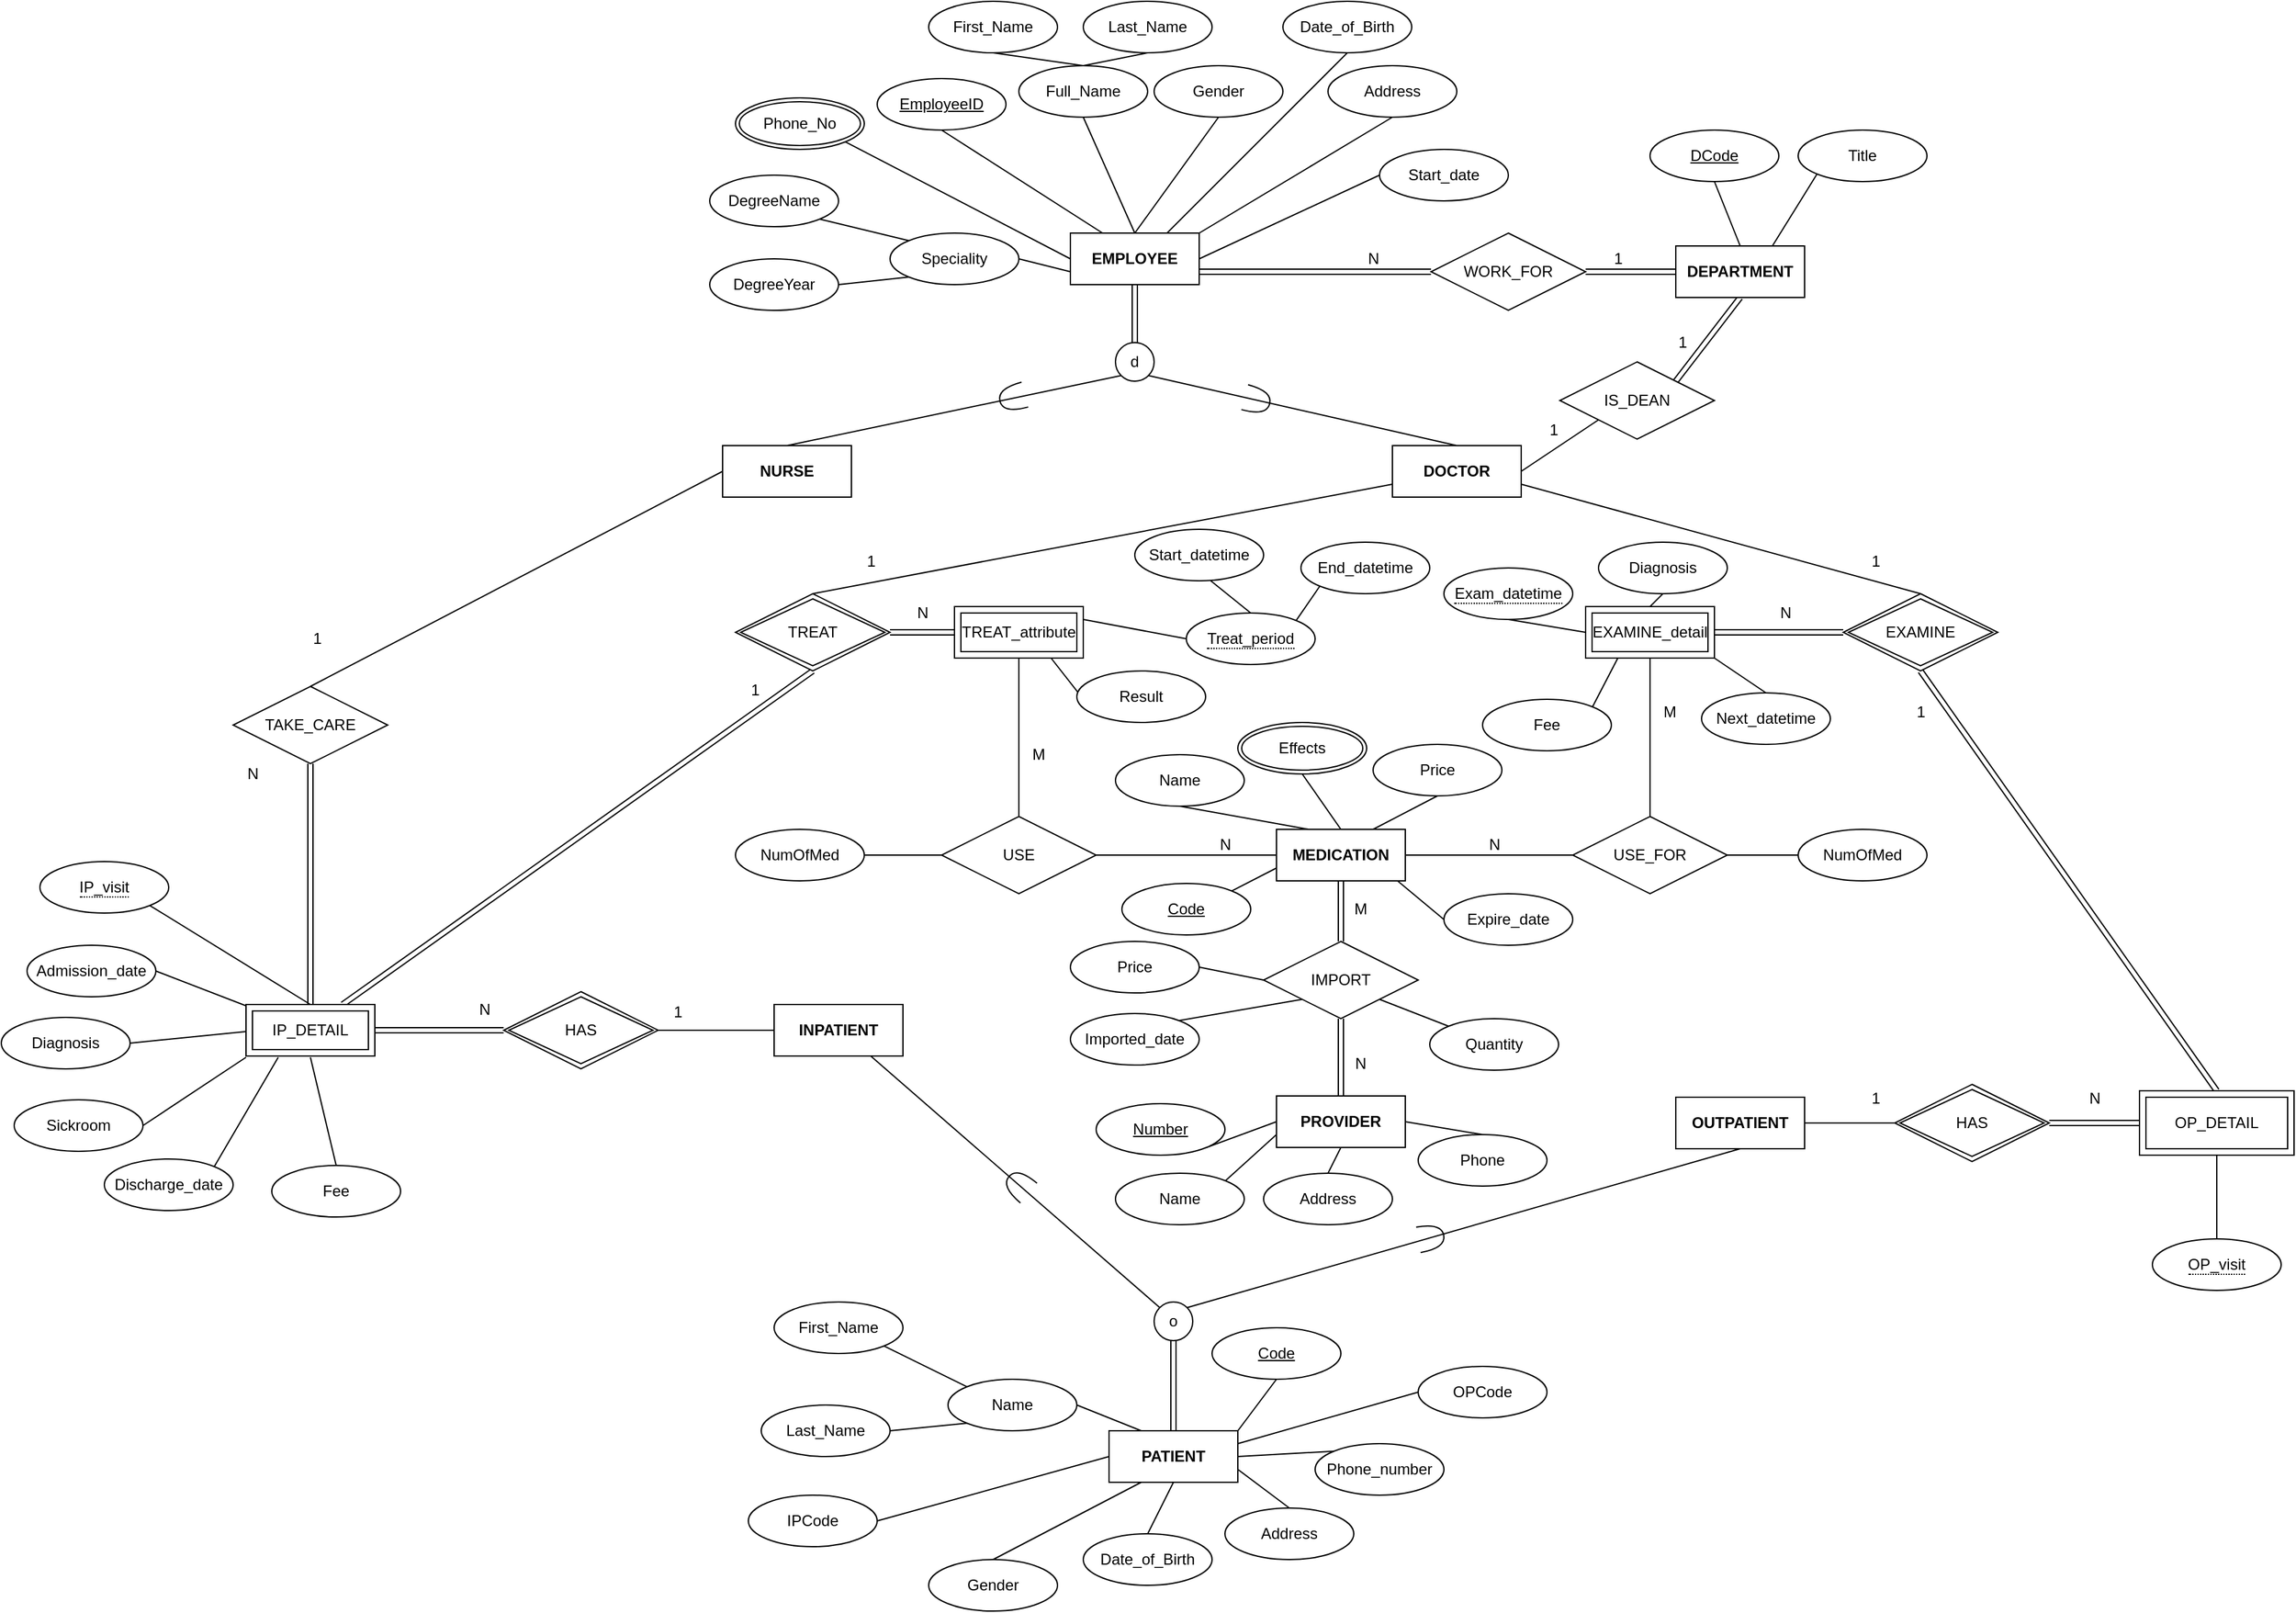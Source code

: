 <mxfile version="23.1.5" type="device">
  <diagram id="cscA2HB-1wFijuhcXAHs" name="Page-2">
    <mxGraphModel dx="1986" dy="605" grid="1" gridSize="10" guides="1" tooltips="1" connect="1" arrows="1" fold="1" page="1" pageScale="1" pageWidth="850" pageHeight="1100" math="0" shadow="0">
      <root>
        <mxCell id="0" />
        <mxCell id="1" parent="0" />
        <mxCell id="UbaJYVVex4F2PVmXb3_e-1" style="rounded=0;orthogonalLoop=1;jettySize=auto;html=1;exitX=0.5;exitY=1;exitDx=0;exitDy=0;entryX=0.5;entryY=0;entryDx=0;entryDy=0;endArrow=none;endFill=0;shape=link;" edge="1" parent="1" source="UbaJYVVex4F2PVmXb3_e-3" target="UbaJYVVex4F2PVmXb3_e-30">
          <mxGeometry relative="1" as="geometry" />
        </mxCell>
        <mxCell id="UbaJYVVex4F2PVmXb3_e-2" style="rounded=0;orthogonalLoop=1;jettySize=auto;html=1;exitX=1;exitY=0.75;exitDx=0;exitDy=0;entryX=0;entryY=0.5;entryDx=0;entryDy=0;endArrow=none;endFill=0;shape=link;" edge="1" parent="1" source="UbaJYVVex4F2PVmXb3_e-3" target="UbaJYVVex4F2PVmXb3_e-41">
          <mxGeometry relative="1" as="geometry" />
        </mxCell>
        <mxCell id="UbaJYVVex4F2PVmXb3_e-3" value="EMPLOYEE" style="whiteSpace=wrap;html=1;align=center;fontStyle=1" vertex="1" parent="1">
          <mxGeometry x="530" y="210" width="100" height="40" as="geometry" />
        </mxCell>
        <mxCell id="UbaJYVVex4F2PVmXb3_e-4" style="rounded=0;orthogonalLoop=1;jettySize=auto;html=1;exitX=0.5;exitY=1;exitDx=0;exitDy=0;entryX=0.25;entryY=0;entryDx=0;entryDy=0;startArrow=none;startFill=0;endArrow=none;endFill=0;" edge="1" parent="1" source="UbaJYVVex4F2PVmXb3_e-5" target="UbaJYVVex4F2PVmXb3_e-3">
          <mxGeometry relative="1" as="geometry" />
        </mxCell>
        <mxCell id="UbaJYVVex4F2PVmXb3_e-5" value="EmployeeID" style="ellipse;whiteSpace=wrap;html=1;align=center;fontStyle=4;" vertex="1" parent="1">
          <mxGeometry x="380" y="90" width="100" height="40" as="geometry" />
        </mxCell>
        <mxCell id="UbaJYVVex4F2PVmXb3_e-6" style="rounded=0;orthogonalLoop=1;jettySize=auto;html=1;exitX=0.5;exitY=1;exitDx=0;exitDy=0;entryX=0.5;entryY=0;entryDx=0;entryDy=0;endArrow=none;endFill=0;" edge="1" parent="1" source="UbaJYVVex4F2PVmXb3_e-8" target="UbaJYVVex4F2PVmXb3_e-3">
          <mxGeometry relative="1" as="geometry" />
        </mxCell>
        <mxCell id="UbaJYVVex4F2PVmXb3_e-7" style="rounded=0;orthogonalLoop=1;jettySize=auto;html=1;exitX=0.5;exitY=0;exitDx=0;exitDy=0;entryX=0.5;entryY=1;entryDx=0;entryDy=0;endArrow=none;endFill=0;" edge="1" parent="1" source="UbaJYVVex4F2PVmXb3_e-8" target="UbaJYVVex4F2PVmXb3_e-9">
          <mxGeometry relative="1" as="geometry" />
        </mxCell>
        <mxCell id="UbaJYVVex4F2PVmXb3_e-8" value="Full_Name" style="ellipse;whiteSpace=wrap;html=1;align=center;" vertex="1" parent="1">
          <mxGeometry x="490" y="80" width="100" height="40" as="geometry" />
        </mxCell>
        <mxCell id="UbaJYVVex4F2PVmXb3_e-9" value="First_Name" style="ellipse;whiteSpace=wrap;html=1;align=center;" vertex="1" parent="1">
          <mxGeometry x="420" y="30" width="100" height="40" as="geometry" />
        </mxCell>
        <mxCell id="UbaJYVVex4F2PVmXb3_e-10" style="rounded=0;orthogonalLoop=1;jettySize=auto;html=1;exitX=0.5;exitY=1;exitDx=0;exitDy=0;entryX=0.5;entryY=0;entryDx=0;entryDy=0;endArrow=none;endFill=0;" edge="1" parent="1" source="UbaJYVVex4F2PVmXb3_e-11" target="UbaJYVVex4F2PVmXb3_e-8">
          <mxGeometry relative="1" as="geometry" />
        </mxCell>
        <mxCell id="UbaJYVVex4F2PVmXb3_e-11" value="Last_Name" style="ellipse;whiteSpace=wrap;html=1;align=center;" vertex="1" parent="1">
          <mxGeometry x="540" y="30" width="100" height="40" as="geometry" />
        </mxCell>
        <mxCell id="UbaJYVVex4F2PVmXb3_e-12" style="rounded=0;orthogonalLoop=1;jettySize=auto;html=1;exitX=0.5;exitY=1;exitDx=0;exitDy=0;entryX=0.75;entryY=0;entryDx=0;entryDy=0;endArrow=none;endFill=0;" edge="1" parent="1" source="UbaJYVVex4F2PVmXb3_e-13" target="UbaJYVVex4F2PVmXb3_e-3">
          <mxGeometry relative="1" as="geometry" />
        </mxCell>
        <mxCell id="UbaJYVVex4F2PVmXb3_e-13" value="Date_of_Birth" style="ellipse;whiteSpace=wrap;html=1;align=center;" vertex="1" parent="1">
          <mxGeometry x="695" y="30" width="100" height="40" as="geometry" />
        </mxCell>
        <mxCell id="UbaJYVVex4F2PVmXb3_e-14" style="rounded=0;orthogonalLoop=1;jettySize=auto;html=1;exitX=0.5;exitY=1;exitDx=0;exitDy=0;entryX=0.5;entryY=0;entryDx=0;entryDy=0;endArrow=none;endFill=0;" edge="1" parent="1" source="UbaJYVVex4F2PVmXb3_e-15" target="UbaJYVVex4F2PVmXb3_e-3">
          <mxGeometry relative="1" as="geometry" />
        </mxCell>
        <mxCell id="UbaJYVVex4F2PVmXb3_e-15" value="Gender" style="ellipse;whiteSpace=wrap;html=1;align=center;" vertex="1" parent="1">
          <mxGeometry x="595" y="80" width="100" height="40" as="geometry" />
        </mxCell>
        <mxCell id="UbaJYVVex4F2PVmXb3_e-16" style="rounded=0;orthogonalLoop=1;jettySize=auto;html=1;exitX=0.5;exitY=1;exitDx=0;exitDy=0;entryX=1;entryY=0;entryDx=0;entryDy=0;endArrow=none;endFill=0;" edge="1" parent="1" source="UbaJYVVex4F2PVmXb3_e-17" target="UbaJYVVex4F2PVmXb3_e-3">
          <mxGeometry relative="1" as="geometry" />
        </mxCell>
        <mxCell id="UbaJYVVex4F2PVmXb3_e-17" value="Address" style="ellipse;whiteSpace=wrap;html=1;align=center;" vertex="1" parent="1">
          <mxGeometry x="730" y="80" width="100" height="40" as="geometry" />
        </mxCell>
        <mxCell id="UbaJYVVex4F2PVmXb3_e-18" style="rounded=0;orthogonalLoop=1;jettySize=auto;html=1;exitX=0;exitY=0.5;exitDx=0;exitDy=0;entryX=1;entryY=0.5;entryDx=0;entryDy=0;endArrow=none;endFill=0;" edge="1" parent="1" source="UbaJYVVex4F2PVmXb3_e-19" target="UbaJYVVex4F2PVmXb3_e-3">
          <mxGeometry relative="1" as="geometry" />
        </mxCell>
        <mxCell id="UbaJYVVex4F2PVmXb3_e-19" value="Start_date" style="ellipse;whiteSpace=wrap;html=1;align=center;" vertex="1" parent="1">
          <mxGeometry x="770" y="145" width="100" height="40" as="geometry" />
        </mxCell>
        <mxCell id="UbaJYVVex4F2PVmXb3_e-20" style="rounded=0;orthogonalLoop=1;jettySize=auto;html=1;exitX=1;exitY=1;exitDx=0;exitDy=0;entryX=0;entryY=0.5;entryDx=0;entryDy=0;endArrow=none;endFill=0;" edge="1" parent="1" source="UbaJYVVex4F2PVmXb3_e-21" target="UbaJYVVex4F2PVmXb3_e-3">
          <mxGeometry relative="1" as="geometry" />
        </mxCell>
        <mxCell id="UbaJYVVex4F2PVmXb3_e-21" value="Phone_No" style="ellipse;shape=doubleEllipse;margin=3;whiteSpace=wrap;html=1;align=center;fontStyle=0" vertex="1" parent="1">
          <mxGeometry x="270" y="105" width="100" height="40" as="geometry" />
        </mxCell>
        <mxCell id="UbaJYVVex4F2PVmXb3_e-22" style="rounded=0;orthogonalLoop=1;jettySize=auto;html=1;exitX=1;exitY=0.5;exitDx=0;exitDy=0;entryX=0;entryY=0.75;entryDx=0;entryDy=0;endArrow=none;endFill=0;" edge="1" parent="1" source="UbaJYVVex4F2PVmXb3_e-23" target="UbaJYVVex4F2PVmXb3_e-3">
          <mxGeometry relative="1" as="geometry" />
        </mxCell>
        <mxCell id="UbaJYVVex4F2PVmXb3_e-23" value="Speciality" style="ellipse;whiteSpace=wrap;html=1;align=center;" vertex="1" parent="1">
          <mxGeometry x="390" y="210" width="100" height="40" as="geometry" />
        </mxCell>
        <mxCell id="UbaJYVVex4F2PVmXb3_e-24" style="rounded=0;orthogonalLoop=1;jettySize=auto;html=1;exitX=1;exitY=1;exitDx=0;exitDy=0;entryX=0;entryY=0;entryDx=0;entryDy=0;endArrow=none;endFill=0;" edge="1" parent="1" source="UbaJYVVex4F2PVmXb3_e-25" target="UbaJYVVex4F2PVmXb3_e-23">
          <mxGeometry relative="1" as="geometry" />
        </mxCell>
        <mxCell id="UbaJYVVex4F2PVmXb3_e-25" value="DegreeName" style="ellipse;whiteSpace=wrap;html=1;align=center;" vertex="1" parent="1">
          <mxGeometry x="250" y="165" width="100" height="40" as="geometry" />
        </mxCell>
        <mxCell id="UbaJYVVex4F2PVmXb3_e-26" style="rounded=0;orthogonalLoop=1;jettySize=auto;html=1;exitX=1;exitY=0.5;exitDx=0;exitDy=0;entryX=0;entryY=1;entryDx=0;entryDy=0;endArrow=none;endFill=0;" edge="1" parent="1" source="UbaJYVVex4F2PVmXb3_e-27" target="UbaJYVVex4F2PVmXb3_e-23">
          <mxGeometry relative="1" as="geometry" />
        </mxCell>
        <mxCell id="UbaJYVVex4F2PVmXb3_e-27" value="DegreeYear" style="ellipse;whiteSpace=wrap;html=1;align=center;" vertex="1" parent="1">
          <mxGeometry x="250" y="230" width="100" height="40" as="geometry" />
        </mxCell>
        <mxCell id="UbaJYVVex4F2PVmXb3_e-28" style="rounded=0;orthogonalLoop=1;jettySize=auto;html=1;exitX=1;exitY=1;exitDx=0;exitDy=0;entryX=0.5;entryY=0;entryDx=0;entryDy=0;endArrow=none;endFill=0;" edge="1" parent="1" source="UbaJYVVex4F2PVmXb3_e-30" target="UbaJYVVex4F2PVmXb3_e-33">
          <mxGeometry relative="1" as="geometry" />
        </mxCell>
        <mxCell id="UbaJYVVex4F2PVmXb3_e-29" style="rounded=0;orthogonalLoop=1;jettySize=auto;html=1;exitX=0;exitY=1;exitDx=0;exitDy=0;endArrow=none;endFill=0;entryX=0.5;entryY=0;entryDx=0;entryDy=0;" edge="1" parent="1" source="UbaJYVVex4F2PVmXb3_e-30" target="UbaJYVVex4F2PVmXb3_e-35">
          <mxGeometry relative="1" as="geometry" />
        </mxCell>
        <mxCell id="UbaJYVVex4F2PVmXb3_e-30" value="d" style="ellipse;whiteSpace=wrap;html=1;aspect=fixed;" vertex="1" parent="1">
          <mxGeometry x="565" y="295" width="30" height="30" as="geometry" />
        </mxCell>
        <mxCell id="UbaJYVVex4F2PVmXb3_e-31" style="rounded=0;orthogonalLoop=1;jettySize=auto;html=1;exitX=1;exitY=0.75;exitDx=0;exitDy=0;entryX=0.5;entryY=0;entryDx=0;entryDy=0;endArrow=none;endFill=0;" edge="1" parent="1" source="UbaJYVVex4F2PVmXb3_e-33" target="UbaJYVVex4F2PVmXb3_e-120">
          <mxGeometry relative="1" as="geometry">
            <mxPoint x="1460" y="562" as="targetPoint" />
          </mxGeometry>
        </mxCell>
        <mxCell id="UbaJYVVex4F2PVmXb3_e-32" style="rounded=0;orthogonalLoop=1;jettySize=auto;html=1;exitX=0;exitY=0.75;exitDx=0;exitDy=0;entryX=0.5;entryY=0;entryDx=0;entryDy=0;endArrow=none;endFill=0;" edge="1" parent="1" source="UbaJYVVex4F2PVmXb3_e-33" target="UbaJYVVex4F2PVmXb3_e-136">
          <mxGeometry relative="1" as="geometry">
            <mxPoint x="160.0" y="526" as="targetPoint" />
          </mxGeometry>
        </mxCell>
        <mxCell id="UbaJYVVex4F2PVmXb3_e-33" value="&lt;b&gt;DOCTOR&lt;/b&gt;" style="whiteSpace=wrap;html=1;align=center;" vertex="1" parent="1">
          <mxGeometry x="780" y="375" width="100" height="40" as="geometry" />
        </mxCell>
        <mxCell id="UbaJYVVex4F2PVmXb3_e-34" style="rounded=0;orthogonalLoop=1;jettySize=auto;html=1;exitX=0;exitY=0.5;exitDx=0;exitDy=0;entryX=0.5;entryY=0;entryDx=0;entryDy=0;endArrow=none;endFill=0;" edge="1" parent="1" source="UbaJYVVex4F2PVmXb3_e-35" target="UbaJYVVex4F2PVmXb3_e-83">
          <mxGeometry relative="1" as="geometry" />
        </mxCell>
        <mxCell id="UbaJYVVex4F2PVmXb3_e-35" value="&lt;b&gt;NURSE&lt;/b&gt;" style="whiteSpace=wrap;html=1;align=center;" vertex="1" parent="1">
          <mxGeometry x="260" y="375" width="100" height="40" as="geometry" />
        </mxCell>
        <mxCell id="UbaJYVVex4F2PVmXb3_e-36" value="" style="shape=requiredInterface;html=1;verticalLabelPosition=bottom;sketch=0;rotation=15;" vertex="1" parent="1">
          <mxGeometry x="665" y="330" width="20" height="20" as="geometry" />
        </mxCell>
        <mxCell id="UbaJYVVex4F2PVmXb3_e-37" value="" style="shape=requiredInterface;html=1;verticalLabelPosition=bottom;sketch=0;rotation=-195;" vertex="1" parent="1">
          <mxGeometry x="475" y="328" width="20" height="20" as="geometry" />
        </mxCell>
        <mxCell id="UbaJYVVex4F2PVmXb3_e-38" style="rounded=0;orthogonalLoop=1;jettySize=auto;html=1;exitX=0.5;exitY=1;exitDx=0;exitDy=0;entryX=1;entryY=0;entryDx=0;entryDy=0;endArrow=none;endFill=0;shape=link;" edge="1" parent="1" source="UbaJYVVex4F2PVmXb3_e-39" target="UbaJYVVex4F2PVmXb3_e-45">
          <mxGeometry relative="1" as="geometry" />
        </mxCell>
        <mxCell id="UbaJYVVex4F2PVmXb3_e-39" value="&lt;b&gt;DEPARTMENT&lt;/b&gt;" style="whiteSpace=wrap;html=1;align=center;" vertex="1" parent="1">
          <mxGeometry x="1000" y="220" width="100" height="40" as="geometry" />
        </mxCell>
        <mxCell id="UbaJYVVex4F2PVmXb3_e-40" style="rounded=0;orthogonalLoop=1;jettySize=auto;html=1;exitX=1;exitY=0.5;exitDx=0;exitDy=0;entryX=0;entryY=0.5;entryDx=0;entryDy=0;endArrow=none;endFill=0;shape=link;" edge="1" parent="1" source="UbaJYVVex4F2PVmXb3_e-41" target="UbaJYVVex4F2PVmXb3_e-39">
          <mxGeometry relative="1" as="geometry" />
        </mxCell>
        <mxCell id="UbaJYVVex4F2PVmXb3_e-41" value="WORK_FOR" style="shape=rhombus;perimeter=rhombusPerimeter;whiteSpace=wrap;html=1;align=center;" vertex="1" parent="1">
          <mxGeometry x="810" y="210" width="120" height="60" as="geometry" />
        </mxCell>
        <mxCell id="UbaJYVVex4F2PVmXb3_e-42" value="N" style="text;html=1;align=center;verticalAlign=middle;resizable=0;points=[];autosize=1;" vertex="1" parent="1">
          <mxGeometry x="750" y="215" width="30" height="30" as="geometry" />
        </mxCell>
        <mxCell id="UbaJYVVex4F2PVmXb3_e-43" value="1" style="text;html=1;align=center;verticalAlign=middle;resizable=0;points=[];autosize=1;" vertex="1" parent="1">
          <mxGeometry x="940" y="215" width="30" height="30" as="geometry" />
        </mxCell>
        <mxCell id="UbaJYVVex4F2PVmXb3_e-44" style="rounded=0;orthogonalLoop=1;jettySize=auto;html=1;exitX=0;exitY=1;exitDx=0;exitDy=0;entryX=1;entryY=0.5;entryDx=0;entryDy=0;endArrow=none;endFill=0;" edge="1" parent="1" source="UbaJYVVex4F2PVmXb3_e-45" target="UbaJYVVex4F2PVmXb3_e-33">
          <mxGeometry relative="1" as="geometry" />
        </mxCell>
        <mxCell id="UbaJYVVex4F2PVmXb3_e-45" value="IS_DEAN" style="shape=rhombus;perimeter=rhombusPerimeter;whiteSpace=wrap;html=1;align=center;" vertex="1" parent="1">
          <mxGeometry x="910" y="310" width="120" height="60" as="geometry" />
        </mxCell>
        <mxCell id="UbaJYVVex4F2PVmXb3_e-46" value="1" style="text;html=1;align=center;verticalAlign=middle;resizable=0;points=[];autosize=1;" vertex="1" parent="1">
          <mxGeometry x="990" y="280" width="30" height="30" as="geometry" />
        </mxCell>
        <mxCell id="UbaJYVVex4F2PVmXb3_e-47" value="1" style="text;html=1;align=center;verticalAlign=middle;resizable=0;points=[];autosize=1;" vertex="1" parent="1">
          <mxGeometry x="890" y="348" width="30" height="30" as="geometry" />
        </mxCell>
        <mxCell id="UbaJYVVex4F2PVmXb3_e-48" style="rounded=0;orthogonalLoop=1;jettySize=auto;html=1;exitX=0.25;exitY=1;exitDx=0;exitDy=0;entryX=0.5;entryY=0;entryDx=0;entryDy=0;endArrow=none;endFill=0;" edge="1" parent="1" source="UbaJYVVex4F2PVmXb3_e-53" target="UbaJYVVex4F2PVmXb3_e-60">
          <mxGeometry relative="1" as="geometry" />
        </mxCell>
        <mxCell id="UbaJYVVex4F2PVmXb3_e-49" style="rounded=0;orthogonalLoop=1;jettySize=auto;html=1;exitX=0.5;exitY=1;exitDx=0;exitDy=0;entryX=0.5;entryY=0;entryDx=0;entryDy=0;endArrow=none;endFill=0;" edge="1" parent="1" source="UbaJYVVex4F2PVmXb3_e-53" target="UbaJYVVex4F2PVmXb3_e-61">
          <mxGeometry relative="1" as="geometry" />
        </mxCell>
        <mxCell id="UbaJYVVex4F2PVmXb3_e-50" style="rounded=0;orthogonalLoop=1;jettySize=auto;html=1;exitX=1;exitY=0.75;exitDx=0;exitDy=0;entryX=0.5;entryY=0;entryDx=0;entryDy=0;endArrow=none;endFill=0;" edge="1" parent="1" source="UbaJYVVex4F2PVmXb3_e-53" target="UbaJYVVex4F2PVmXb3_e-62">
          <mxGeometry relative="1" as="geometry" />
        </mxCell>
        <mxCell id="UbaJYVVex4F2PVmXb3_e-51" style="rounded=0;orthogonalLoop=1;jettySize=auto;html=1;exitX=1;exitY=0.5;exitDx=0;exitDy=0;entryX=0;entryY=0;entryDx=0;entryDy=0;endArrow=none;endFill=0;" edge="1" parent="1" source="UbaJYVVex4F2PVmXb3_e-53" target="UbaJYVVex4F2PVmXb3_e-63">
          <mxGeometry relative="1" as="geometry" />
        </mxCell>
        <mxCell id="UbaJYVVex4F2PVmXb3_e-52" style="rounded=0;orthogonalLoop=1;jettySize=auto;html=1;exitX=1;exitY=0;exitDx=0;exitDy=0;entryX=0.5;entryY=1;entryDx=0;entryDy=0;endArrow=none;endFill=0;" edge="1" parent="1" source="UbaJYVVex4F2PVmXb3_e-53" target="UbaJYVVex4F2PVmXb3_e-149">
          <mxGeometry relative="1" as="geometry">
            <mxPoint x="700" y="1110" as="targetPoint" />
          </mxGeometry>
        </mxCell>
        <mxCell id="UbaJYVVex4F2PVmXb3_e-53" value="&lt;b&gt;PATIENT&lt;/b&gt;" style="whiteSpace=wrap;html=1;align=center;" vertex="1" parent="1">
          <mxGeometry x="560" y="1140" width="100" height="40" as="geometry" />
        </mxCell>
        <mxCell id="UbaJYVVex4F2PVmXb3_e-54" style="rounded=0;orthogonalLoop=1;jettySize=auto;html=1;exitX=1;exitY=0.5;exitDx=0;exitDy=0;entryX=0.25;entryY=0;entryDx=0;entryDy=0;endArrow=none;endFill=0;" edge="1" parent="1" source="UbaJYVVex4F2PVmXb3_e-55" target="UbaJYVVex4F2PVmXb3_e-53">
          <mxGeometry relative="1" as="geometry" />
        </mxCell>
        <mxCell id="UbaJYVVex4F2PVmXb3_e-55" value="Name" style="ellipse;whiteSpace=wrap;html=1;align=center;" vertex="1" parent="1">
          <mxGeometry x="435" y="1100" width="100" height="40" as="geometry" />
        </mxCell>
        <mxCell id="UbaJYVVex4F2PVmXb3_e-56" style="rounded=0;orthogonalLoop=1;jettySize=auto;html=1;exitX=1;exitY=1;exitDx=0;exitDy=0;entryX=0;entryY=0;entryDx=0;entryDy=0;endArrow=none;endFill=0;" edge="1" parent="1" source="UbaJYVVex4F2PVmXb3_e-57" target="UbaJYVVex4F2PVmXb3_e-55">
          <mxGeometry relative="1" as="geometry" />
        </mxCell>
        <mxCell id="UbaJYVVex4F2PVmXb3_e-57" value="First_Name" style="ellipse;whiteSpace=wrap;html=1;align=center;" vertex="1" parent="1">
          <mxGeometry x="300" y="1040" width="100" height="40" as="geometry" />
        </mxCell>
        <mxCell id="UbaJYVVex4F2PVmXb3_e-58" style="rounded=0;orthogonalLoop=1;jettySize=auto;html=1;exitX=1;exitY=0.5;exitDx=0;exitDy=0;entryX=0;entryY=1;entryDx=0;entryDy=0;endArrow=none;endFill=0;" edge="1" parent="1" source="UbaJYVVex4F2PVmXb3_e-59" target="UbaJYVVex4F2PVmXb3_e-55">
          <mxGeometry relative="1" as="geometry" />
        </mxCell>
        <mxCell id="UbaJYVVex4F2PVmXb3_e-59" value="Last_Name" style="ellipse;whiteSpace=wrap;html=1;align=center;" vertex="1" parent="1">
          <mxGeometry x="290" y="1120" width="100" height="40" as="geometry" />
        </mxCell>
        <mxCell id="UbaJYVVex4F2PVmXb3_e-60" value="Gender" style="ellipse;whiteSpace=wrap;html=1;align=center;" vertex="1" parent="1">
          <mxGeometry x="420" y="1240" width="100" height="40" as="geometry" />
        </mxCell>
        <mxCell id="UbaJYVVex4F2PVmXb3_e-61" value="Date_of_Birth" style="ellipse;whiteSpace=wrap;html=1;align=center;" vertex="1" parent="1">
          <mxGeometry x="540" y="1220" width="100" height="40" as="geometry" />
        </mxCell>
        <mxCell id="UbaJYVVex4F2PVmXb3_e-62" value="Address" style="ellipse;whiteSpace=wrap;html=1;align=center;" vertex="1" parent="1">
          <mxGeometry x="650" y="1200" width="100" height="40" as="geometry" />
        </mxCell>
        <mxCell id="UbaJYVVex4F2PVmXb3_e-63" value="Phone_number" style="ellipse;whiteSpace=wrap;html=1;align=center;fontStyle=0;" vertex="1" parent="1">
          <mxGeometry x="720" y="1150" width="100" height="40" as="geometry" />
        </mxCell>
        <mxCell id="UbaJYVVex4F2PVmXb3_e-64" style="rounded=0;orthogonalLoop=1;jettySize=auto;html=1;exitX=0.5;exitY=1;exitDx=0;exitDy=0;entryX=1;entryY=0;entryDx=0;entryDy=0;endArrow=none;endFill=0;" edge="1" parent="1" source="UbaJYVVex4F2PVmXb3_e-66" target="UbaJYVVex4F2PVmXb3_e-69">
          <mxGeometry relative="1" as="geometry" />
        </mxCell>
        <mxCell id="UbaJYVVex4F2PVmXb3_e-65" style="edgeStyle=orthogonalEdgeStyle;rounded=0;orthogonalLoop=1;jettySize=auto;html=1;entryX=0;entryY=0.5;entryDx=0;entryDy=0;endArrow=none;endFill=0;" edge="1" parent="1" source="UbaJYVVex4F2PVmXb3_e-66" target="UbaJYVVex4F2PVmXb3_e-175">
          <mxGeometry relative="1" as="geometry" />
        </mxCell>
        <mxCell id="UbaJYVVex4F2PVmXb3_e-66" value="&lt;b&gt;OUTPATIENT&lt;br&gt;&lt;/b&gt;" style="whiteSpace=wrap;html=1;align=center;" vertex="1" parent="1">
          <mxGeometry x="1000" y="881" width="100" height="40" as="geometry" />
        </mxCell>
        <mxCell id="UbaJYVVex4F2PVmXb3_e-67" style="rounded=0;orthogonalLoop=1;jettySize=auto;html=1;exitX=0.75;exitY=1;exitDx=0;exitDy=0;entryX=0;entryY=0;entryDx=0;entryDy=0;endArrow=none;endFill=0;" edge="1" parent="1" source="UbaJYVVex4F2PVmXb3_e-166" target="UbaJYVVex4F2PVmXb3_e-69">
          <mxGeometry relative="1" as="geometry">
            <mxPoint x="375" y="847" as="sourcePoint" />
          </mxGeometry>
        </mxCell>
        <mxCell id="UbaJYVVex4F2PVmXb3_e-68" style="rounded=0;orthogonalLoop=1;jettySize=auto;html=1;exitX=0.5;exitY=1;exitDx=0;exitDy=0;entryX=0.5;entryY=0;entryDx=0;entryDy=0;endArrow=none;endFill=0;shape=link;" edge="1" parent="1" source="UbaJYVVex4F2PVmXb3_e-69" target="UbaJYVVex4F2PVmXb3_e-53">
          <mxGeometry relative="1" as="geometry" />
        </mxCell>
        <mxCell id="UbaJYVVex4F2PVmXb3_e-69" value="o" style="ellipse;whiteSpace=wrap;html=1;aspect=fixed;" vertex="1" parent="1">
          <mxGeometry x="595" y="1040" width="30" height="30" as="geometry" />
        </mxCell>
        <mxCell id="UbaJYVVex4F2PVmXb3_e-70" value="" style="shape=requiredInterface;html=1;verticalLabelPosition=bottom;sketch=0;rotation=-140;" vertex="1" parent="1">
          <mxGeometry x="480" y="939" width="20" height="20" as="geometry" />
        </mxCell>
        <mxCell id="UbaJYVVex4F2PVmXb3_e-71" value="" style="shape=requiredInterface;html=1;verticalLabelPosition=bottom;sketch=0;rotation=-10;" vertex="1" parent="1">
          <mxGeometry x="800" y="980" width="20" height="20" as="geometry" />
        </mxCell>
        <mxCell id="UbaJYVVex4F2PVmXb3_e-72" style="rounded=0;orthogonalLoop=1;jettySize=auto;html=1;exitX=0.5;exitY=1;exitDx=0;exitDy=0;entryX=0.5;entryY=0;entryDx=0;entryDy=0;endArrow=none;endFill=0;shape=link;" edge="1" parent="1" source="UbaJYVVex4F2PVmXb3_e-120" target="UbaJYVVex4F2PVmXb3_e-177">
          <mxGeometry relative="1" as="geometry">
            <mxPoint x="1550" y="622" as="sourcePoint" />
          </mxGeometry>
        </mxCell>
        <mxCell id="UbaJYVVex4F2PVmXb3_e-73" style="rounded=0;orthogonalLoop=1;jettySize=auto;html=1;exitX=0;exitY=0.5;exitDx=0;exitDy=0;entryX=1;entryY=0.5;entryDx=0;entryDy=0;endArrow=none;endFill=0;shape=link;" edge="1" parent="1" source="UbaJYVVex4F2PVmXb3_e-120" target="UbaJYVVex4F2PVmXb3_e-123">
          <mxGeometry relative="1" as="geometry">
            <mxPoint x="1490" y="592" as="sourcePoint" />
            <mxPoint x="1065.0" y="592" as="targetPoint" />
          </mxGeometry>
        </mxCell>
        <mxCell id="UbaJYVVex4F2PVmXb3_e-74" value="1" style="text;html=1;align=center;verticalAlign=middle;resizable=0;points=[];autosize=1;" vertex="1" parent="1">
          <mxGeometry x="1140" y="450" width="30" height="30" as="geometry" />
        </mxCell>
        <mxCell id="UbaJYVVex4F2PVmXb3_e-75" value="1" style="text;html=1;align=center;verticalAlign=middle;resizable=0;points=[];autosize=1;" vertex="1" parent="1">
          <mxGeometry x="1175" y="567" width="30" height="30" as="geometry" />
        </mxCell>
        <mxCell id="UbaJYVVex4F2PVmXb3_e-76" style="rounded=0;orthogonalLoop=1;jettySize=auto;html=1;exitX=0.5;exitY=1;exitDx=0;exitDy=0;endArrow=none;endFill=0;entryX=0.5;entryY=0;entryDx=0;entryDy=0;" edge="1" parent="1" source="UbaJYVVex4F2PVmXb3_e-77" target="UbaJYVVex4F2PVmXb3_e-123">
          <mxGeometry relative="1" as="geometry">
            <mxPoint x="1010" y="500" as="targetPoint" />
          </mxGeometry>
        </mxCell>
        <mxCell id="UbaJYVVex4F2PVmXb3_e-77" value="Diagnosis" style="ellipse;whiteSpace=wrap;html=1;align=center;" vertex="1" parent="1">
          <mxGeometry x="940" y="450" width="100" height="40" as="geometry" />
        </mxCell>
        <mxCell id="UbaJYVVex4F2PVmXb3_e-78" style="rounded=0;orthogonalLoop=1;jettySize=auto;html=1;exitX=0.5;exitY=0;exitDx=0;exitDy=0;entryX=1;entryY=1;entryDx=0;entryDy=0;endArrow=none;endFill=0;" edge="1" parent="1" source="UbaJYVVex4F2PVmXb3_e-79" target="UbaJYVVex4F2PVmXb3_e-123">
          <mxGeometry relative="1" as="geometry">
            <mxPoint x="1150.146" y="606.226" as="targetPoint" />
          </mxGeometry>
        </mxCell>
        <mxCell id="UbaJYVVex4F2PVmXb3_e-79" value="Next_datetime" style="ellipse;whiteSpace=wrap;html=1;align=center;" vertex="1" parent="1">
          <mxGeometry x="1020" y="567" width="100" height="40" as="geometry" />
        </mxCell>
        <mxCell id="UbaJYVVex4F2PVmXb3_e-80" style="rounded=0;orthogonalLoop=1;jettySize=auto;html=1;exitX=1;exitY=0;exitDx=0;exitDy=0;entryX=0.25;entryY=1;entryDx=0;entryDy=0;endArrow=none;endFill=0;" edge="1" parent="1" source="UbaJYVVex4F2PVmXb3_e-81" target="UbaJYVVex4F2PVmXb3_e-123">
          <mxGeometry relative="1" as="geometry">
            <mxPoint x="1115" y="612" as="targetPoint" />
          </mxGeometry>
        </mxCell>
        <mxCell id="UbaJYVVex4F2PVmXb3_e-81" value="Fee" style="ellipse;whiteSpace=wrap;html=1;align=center;" vertex="1" parent="1">
          <mxGeometry x="850" y="572" width="100" height="40" as="geometry" />
        </mxCell>
        <mxCell id="UbaJYVVex4F2PVmXb3_e-82" style="rounded=0;orthogonalLoop=1;jettySize=auto;html=1;exitX=0.5;exitY=1;exitDx=0;exitDy=0;entryX=0.5;entryY=0;entryDx=0;entryDy=0;endArrow=none;endFill=0;shape=link;" edge="1" parent="1" source="UbaJYVVex4F2PVmXb3_e-83" target="UbaJYVVex4F2PVmXb3_e-165">
          <mxGeometry relative="1" as="geometry">
            <mxPoint x="130" y="622" as="sourcePoint" />
            <mxPoint x="325" y="807" as="targetPoint" />
          </mxGeometry>
        </mxCell>
        <mxCell id="UbaJYVVex4F2PVmXb3_e-83" value="TAKE_CARE" style="shape=rhombus;perimeter=rhombusPerimeter;whiteSpace=wrap;html=1;align=center;" vertex="1" parent="1">
          <mxGeometry x="-120" y="562" width="120" height="60" as="geometry" />
        </mxCell>
        <mxCell id="UbaJYVVex4F2PVmXb3_e-84" value="1" style="text;html=1;align=center;verticalAlign=middle;resizable=0;points=[];autosize=1;" vertex="1" parent="1">
          <mxGeometry x="-70" y="510" width="30" height="30" as="geometry" />
        </mxCell>
        <mxCell id="UbaJYVVex4F2PVmXb3_e-85" style="rounded=0;orthogonalLoop=1;jettySize=auto;html=1;exitX=0.5;exitY=1;exitDx=0;exitDy=0;entryX=0.75;entryY=0;entryDx=0;entryDy=0;endArrow=none;endFill=0;shape=link;" edge="1" parent="1" source="UbaJYVVex4F2PVmXb3_e-136" target="UbaJYVVex4F2PVmXb3_e-165">
          <mxGeometry relative="1" as="geometry">
            <mxPoint x="160.0" y="586" as="sourcePoint" />
            <mxPoint x="350" y="807" as="targetPoint" />
          </mxGeometry>
        </mxCell>
        <mxCell id="UbaJYVVex4F2PVmXb3_e-86" style="rounded=0;orthogonalLoop=1;jettySize=auto;html=1;exitX=0;exitY=1;exitDx=0;exitDy=0;entryX=0.75;entryY=1;entryDx=0;entryDy=0;endArrow=none;endFill=0;" edge="1" parent="1" source="UbaJYVVex4F2PVmXb3_e-87" target="UbaJYVVex4F2PVmXb3_e-134">
          <mxGeometry relative="1" as="geometry" />
        </mxCell>
        <mxCell id="UbaJYVVex4F2PVmXb3_e-87" value="Result" style="ellipse;whiteSpace=wrap;html=1;align=center;" vertex="1" parent="1">
          <mxGeometry x="535" y="550" width="100" height="40" as="geometry" />
        </mxCell>
        <mxCell id="UbaJYVVex4F2PVmXb3_e-88" style="rounded=0;orthogonalLoop=1;jettySize=auto;html=1;exitX=0.5;exitY=0;exitDx=0;exitDy=0;entryX=0.5;entryY=1;entryDx=0;entryDy=0;endArrow=none;endFill=0;" edge="1" parent="1">
          <mxGeometry relative="1" as="geometry">
            <mxPoint x="670.0" y="505" as="sourcePoint" />
            <mxPoint x="639" y="480" as="targetPoint" />
          </mxGeometry>
        </mxCell>
        <mxCell id="UbaJYVVex4F2PVmXb3_e-89" style="rounded=0;orthogonalLoop=1;jettySize=auto;html=1;exitX=1;exitY=0;exitDx=0;exitDy=0;entryX=0;entryY=1;entryDx=0;entryDy=0;endArrow=none;endFill=0;" edge="1" parent="1" target="UbaJYVVex4F2PVmXb3_e-90">
          <mxGeometry relative="1" as="geometry">
            <mxPoint x="705.28" y="510.828" as="sourcePoint" />
          </mxGeometry>
        </mxCell>
        <mxCell id="UbaJYVVex4F2PVmXb3_e-90" value="End_datetime" style="ellipse;whiteSpace=wrap;html=1;align=center;" vertex="1" parent="1">
          <mxGeometry x="709" y="450" width="100" height="40" as="geometry" />
        </mxCell>
        <mxCell id="UbaJYVVex4F2PVmXb3_e-91" style="rounded=0;orthogonalLoop=1;jettySize=auto;html=1;exitX=0.5;exitY=1;exitDx=0;exitDy=0;entryX=0.5;entryY=0;entryDx=0;entryDy=0;endArrow=none;endFill=0;shape=link;" edge="1" parent="1" source="UbaJYVVex4F2PVmXb3_e-93" target="UbaJYVVex4F2PVmXb3_e-105">
          <mxGeometry relative="1" as="geometry" />
        </mxCell>
        <mxCell id="UbaJYVVex4F2PVmXb3_e-92" style="edgeStyle=orthogonalEdgeStyle;rounded=0;orthogonalLoop=1;jettySize=auto;html=1;exitX=1;exitY=0.5;exitDx=0;exitDy=0;entryX=0;entryY=0.5;entryDx=0;entryDy=0;endArrow=none;endFill=0;" edge="1" parent="1" source="UbaJYVVex4F2PVmXb3_e-93" target="UbaJYVVex4F2PVmXb3_e-126">
          <mxGeometry relative="1" as="geometry" />
        </mxCell>
        <mxCell id="UbaJYVVex4F2PVmXb3_e-93" value="&lt;b&gt;MEDICATION&lt;/b&gt;" style="whiteSpace=wrap;html=1;align=center;" vertex="1" parent="1">
          <mxGeometry x="690" y="673" width="100" height="40" as="geometry" />
        </mxCell>
        <mxCell id="UbaJYVVex4F2PVmXb3_e-94" style="rounded=0;orthogonalLoop=1;jettySize=auto;html=1;exitX=1;exitY=0;exitDx=0;exitDy=0;entryX=0;entryY=0.75;entryDx=0;entryDy=0;endArrow=none;endFill=0;" edge="1" parent="1" source="UbaJYVVex4F2PVmXb3_e-95" target="UbaJYVVex4F2PVmXb3_e-93">
          <mxGeometry relative="1" as="geometry" />
        </mxCell>
        <mxCell id="UbaJYVVex4F2PVmXb3_e-95" value="Code" style="ellipse;whiteSpace=wrap;html=1;align=center;fontStyle=4;" vertex="1" parent="1">
          <mxGeometry x="570" y="715" width="100" height="40" as="geometry" />
        </mxCell>
        <mxCell id="UbaJYVVex4F2PVmXb3_e-96" style="rounded=0;orthogonalLoop=1;jettySize=auto;html=1;exitX=0.5;exitY=1;exitDx=0;exitDy=0;entryX=0.25;entryY=0;entryDx=0;entryDy=0;endArrow=none;endFill=0;" edge="1" parent="1" source="UbaJYVVex4F2PVmXb3_e-97" target="UbaJYVVex4F2PVmXb3_e-93">
          <mxGeometry relative="1" as="geometry" />
        </mxCell>
        <mxCell id="UbaJYVVex4F2PVmXb3_e-97" value="Name" style="ellipse;whiteSpace=wrap;html=1;align=center;" vertex="1" parent="1">
          <mxGeometry x="565" y="615" width="100" height="40" as="geometry" />
        </mxCell>
        <mxCell id="UbaJYVVex4F2PVmXb3_e-98" style="rounded=0;orthogonalLoop=1;jettySize=auto;html=1;exitX=0.5;exitY=1;exitDx=0;exitDy=0;entryX=0.5;entryY=0;entryDx=0;entryDy=0;endArrow=none;endFill=0;" edge="1" parent="1" source="UbaJYVVex4F2PVmXb3_e-147" target="UbaJYVVex4F2PVmXb3_e-93">
          <mxGeometry relative="1" as="geometry">
            <mxPoint x="710" y="631" as="sourcePoint" />
          </mxGeometry>
        </mxCell>
        <mxCell id="UbaJYVVex4F2PVmXb3_e-99" style="rounded=0;orthogonalLoop=1;jettySize=auto;html=1;exitX=0.5;exitY=1;exitDx=0;exitDy=0;entryX=0.75;entryY=0;entryDx=0;entryDy=0;endArrow=none;endFill=0;" edge="1" parent="1" source="UbaJYVVex4F2PVmXb3_e-100" target="UbaJYVVex4F2PVmXb3_e-93">
          <mxGeometry relative="1" as="geometry" />
        </mxCell>
        <mxCell id="UbaJYVVex4F2PVmXb3_e-100" value="Price" style="ellipse;whiteSpace=wrap;html=1;align=center;" vertex="1" parent="1">
          <mxGeometry x="765" y="607" width="100" height="40" as="geometry" />
        </mxCell>
        <mxCell id="UbaJYVVex4F2PVmXb3_e-101" style="rounded=0;orthogonalLoop=1;jettySize=auto;html=1;exitX=0.5;exitY=1;exitDx=0;exitDy=0;entryX=0.5;entryY=0;entryDx=0;entryDy=0;endArrow=none;endFill=0;shape=link;" edge="1" parent="1" source="UbaJYVVex4F2PVmXb3_e-105" target="UbaJYVVex4F2PVmXb3_e-110">
          <mxGeometry relative="1" as="geometry" />
        </mxCell>
        <mxCell id="UbaJYVVex4F2PVmXb3_e-102" style="rounded=0;orthogonalLoop=1;jettySize=auto;html=1;exitX=0;exitY=1;exitDx=0;exitDy=0;entryX=0;entryY=0.5;entryDx=0;entryDy=0;endArrow=none;endFill=0;" edge="1" parent="1" source="UbaJYVVex4F2PVmXb3_e-105" target="UbaJYVVex4F2PVmXb3_e-117">
          <mxGeometry relative="1" as="geometry" />
        </mxCell>
        <mxCell id="UbaJYVVex4F2PVmXb3_e-103" style="rounded=0;orthogonalLoop=1;jettySize=auto;html=1;exitX=0;exitY=0.5;exitDx=0;exitDy=0;entryX=1;entryY=0.5;entryDx=0;entryDy=0;endArrow=none;endFill=0;" edge="1" parent="1" source="UbaJYVVex4F2PVmXb3_e-105" target="UbaJYVVex4F2PVmXb3_e-118">
          <mxGeometry relative="1" as="geometry">
            <mxPoint x="635" y="780" as="targetPoint" />
          </mxGeometry>
        </mxCell>
        <mxCell id="UbaJYVVex4F2PVmXb3_e-104" style="rounded=0;orthogonalLoop=1;jettySize=auto;html=1;exitX=1;exitY=1;exitDx=0;exitDy=0;entryX=0;entryY=0;entryDx=0;entryDy=0;endArrow=none;endFill=0;" edge="1" parent="1" source="UbaJYVVex4F2PVmXb3_e-105" target="UbaJYVVex4F2PVmXb3_e-119">
          <mxGeometry relative="1" as="geometry" />
        </mxCell>
        <mxCell id="UbaJYVVex4F2PVmXb3_e-105" value="IMPORT" style="shape=rhombus;perimeter=rhombusPerimeter;whiteSpace=wrap;html=1;align=center;" vertex="1" parent="1">
          <mxGeometry x="680" y="760" width="120" height="60" as="geometry" />
        </mxCell>
        <mxCell id="UbaJYVVex4F2PVmXb3_e-106" style="rounded=0;orthogonalLoop=1;jettySize=auto;html=1;exitX=0;exitY=0.5;exitDx=0;exitDy=0;entryX=1;entryY=1;entryDx=0;entryDy=0;endArrow=none;endFill=0;" edge="1" parent="1" source="UbaJYVVex4F2PVmXb3_e-110" target="UbaJYVVex4F2PVmXb3_e-113">
          <mxGeometry relative="1" as="geometry" />
        </mxCell>
        <mxCell id="UbaJYVVex4F2PVmXb3_e-107" style="rounded=0;orthogonalLoop=1;jettySize=auto;html=1;exitX=0;exitY=0.75;exitDx=0;exitDy=0;entryX=1;entryY=0;entryDx=0;entryDy=0;endArrow=none;endFill=0;" edge="1" parent="1" source="UbaJYVVex4F2PVmXb3_e-110" target="UbaJYVVex4F2PVmXb3_e-114">
          <mxGeometry relative="1" as="geometry" />
        </mxCell>
        <mxCell id="UbaJYVVex4F2PVmXb3_e-108" style="rounded=0;orthogonalLoop=1;jettySize=auto;html=1;exitX=0.5;exitY=1;exitDx=0;exitDy=0;entryX=0.5;entryY=0;entryDx=0;entryDy=0;endArrow=none;endFill=0;" edge="1" parent="1" source="UbaJYVVex4F2PVmXb3_e-110" target="UbaJYVVex4F2PVmXb3_e-115">
          <mxGeometry relative="1" as="geometry" />
        </mxCell>
        <mxCell id="UbaJYVVex4F2PVmXb3_e-109" style="rounded=0;orthogonalLoop=1;jettySize=auto;html=1;exitX=1;exitY=0.5;exitDx=0;exitDy=0;entryX=0.5;entryY=0;entryDx=0;entryDy=0;endArrow=none;endFill=0;" edge="1" parent="1" source="UbaJYVVex4F2PVmXb3_e-110" target="UbaJYVVex4F2PVmXb3_e-116">
          <mxGeometry relative="1" as="geometry" />
        </mxCell>
        <mxCell id="UbaJYVVex4F2PVmXb3_e-110" value="&lt;b&gt;PROVIDER&lt;/b&gt;" style="whiteSpace=wrap;html=1;align=center;" vertex="1" parent="1">
          <mxGeometry x="690" y="880" width="100" height="40" as="geometry" />
        </mxCell>
        <mxCell id="UbaJYVVex4F2PVmXb3_e-111" value="N" style="text;html=1;align=center;verticalAlign=middle;resizable=0;points=[];autosize=1;" vertex="1" parent="1">
          <mxGeometry x="740" y="840" width="30" height="30" as="geometry" />
        </mxCell>
        <mxCell id="UbaJYVVex4F2PVmXb3_e-112" value="M" style="text;html=1;align=center;verticalAlign=middle;resizable=0;points=[];autosize=1;" vertex="1" parent="1">
          <mxGeometry x="740" y="720" width="30" height="30" as="geometry" />
        </mxCell>
        <mxCell id="UbaJYVVex4F2PVmXb3_e-113" value="Number" style="ellipse;whiteSpace=wrap;html=1;align=center;fontStyle=4;" vertex="1" parent="1">
          <mxGeometry x="550" y="886" width="100" height="40" as="geometry" />
        </mxCell>
        <mxCell id="UbaJYVVex4F2PVmXb3_e-114" value="Name" style="ellipse;whiteSpace=wrap;html=1;align=center;" vertex="1" parent="1">
          <mxGeometry x="565" y="940" width="100" height="40" as="geometry" />
        </mxCell>
        <mxCell id="UbaJYVVex4F2PVmXb3_e-115" value="Address" style="ellipse;whiteSpace=wrap;html=1;align=center;" vertex="1" parent="1">
          <mxGeometry x="680" y="940" width="100" height="40" as="geometry" />
        </mxCell>
        <mxCell id="UbaJYVVex4F2PVmXb3_e-116" value="Phone" style="ellipse;whiteSpace=wrap;html=1;align=center;" vertex="1" parent="1">
          <mxGeometry x="800" y="910" width="100" height="40" as="geometry" />
        </mxCell>
        <mxCell id="UbaJYVVex4F2PVmXb3_e-117" value="Imported_date" style="ellipse;whiteSpace=wrap;html=1;align=center;" vertex="1" parent="1">
          <mxGeometry x="530" y="816" width="100" height="40" as="geometry" />
        </mxCell>
        <mxCell id="UbaJYVVex4F2PVmXb3_e-118" value="Price" style="ellipse;whiteSpace=wrap;html=1;align=center;" vertex="1" parent="1">
          <mxGeometry x="530" y="760" width="100" height="40" as="geometry" />
        </mxCell>
        <mxCell id="UbaJYVVex4F2PVmXb3_e-119" value="Quantity" style="ellipse;whiteSpace=wrap;html=1;align=center;" vertex="1" parent="1">
          <mxGeometry x="809" y="820" width="100" height="40" as="geometry" />
        </mxCell>
        <mxCell id="UbaJYVVex4F2PVmXb3_e-120" value="EXAMINE" style="shape=rhombus;double=1;perimeter=rhombusPerimeter;whiteSpace=wrap;html=1;align=center;" vertex="1" parent="1">
          <mxGeometry x="1130" y="490" width="120" height="60" as="geometry" />
        </mxCell>
        <mxCell id="UbaJYVVex4F2PVmXb3_e-121" style="edgeStyle=orthogonalEdgeStyle;rounded=0;orthogonalLoop=1;jettySize=auto;html=1;entryX=0.5;entryY=0;entryDx=0;entryDy=0;endArrow=none;endFill=0;" edge="1" parent="1" source="UbaJYVVex4F2PVmXb3_e-123" target="UbaJYVVex4F2PVmXb3_e-126">
          <mxGeometry relative="1" as="geometry" />
        </mxCell>
        <mxCell id="UbaJYVVex4F2PVmXb3_e-122" style="rounded=0;orthogonalLoop=1;jettySize=auto;html=1;exitX=0;exitY=0.5;exitDx=0;exitDy=0;entryX=0.5;entryY=1;entryDx=0;entryDy=0;endArrow=none;endFill=0;" edge="1" parent="1" source="UbaJYVVex4F2PVmXb3_e-123" target="UbaJYVVex4F2PVmXb3_e-146">
          <mxGeometry relative="1" as="geometry" />
        </mxCell>
        <mxCell id="UbaJYVVex4F2PVmXb3_e-123" value="EXAMINE_detail" style="shape=ext;margin=3;double=1;whiteSpace=wrap;html=1;align=center;" vertex="1" parent="1">
          <mxGeometry x="930" y="500" width="100" height="40" as="geometry" />
        </mxCell>
        <mxCell id="UbaJYVVex4F2PVmXb3_e-124" value="N" style="text;html=1;align=center;verticalAlign=middle;resizable=0;points=[];autosize=1;" vertex="1" parent="1">
          <mxGeometry x="1070" y="490" width="30" height="30" as="geometry" />
        </mxCell>
        <mxCell id="UbaJYVVex4F2PVmXb3_e-125" style="edgeStyle=orthogonalEdgeStyle;rounded=0;orthogonalLoop=1;jettySize=auto;html=1;entryX=0;entryY=0.5;entryDx=0;entryDy=0;endArrow=none;endFill=0;" edge="1" parent="1" source="UbaJYVVex4F2PVmXb3_e-126" target="UbaJYVVex4F2PVmXb3_e-185">
          <mxGeometry relative="1" as="geometry" />
        </mxCell>
        <mxCell id="UbaJYVVex4F2PVmXb3_e-126" value="USE_FOR" style="shape=rhombus;perimeter=rhombusPerimeter;whiteSpace=wrap;html=1;align=center;" vertex="1" parent="1">
          <mxGeometry x="920" y="663" width="120" height="60" as="geometry" />
        </mxCell>
        <mxCell id="UbaJYVVex4F2PVmXb3_e-127" value="M" style="text;html=1;align=center;verticalAlign=middle;resizable=0;points=[];autosize=1;" vertex="1" parent="1">
          <mxGeometry x="980" y="567" width="30" height="30" as="geometry" />
        </mxCell>
        <mxCell id="UbaJYVVex4F2PVmXb3_e-128" value="N" style="text;html=1;align=center;verticalAlign=middle;resizable=0;points=[];autosize=1;" vertex="1" parent="1">
          <mxGeometry x="844" y="670" width="30" height="30" as="geometry" />
        </mxCell>
        <mxCell id="UbaJYVVex4F2PVmXb3_e-129" style="rounded=0;orthogonalLoop=1;jettySize=auto;html=1;exitX=0.5;exitY=1;exitDx=0;exitDy=0;entryX=0.5;entryY=0;entryDx=0;entryDy=0;endArrow=none;endFill=0;" edge="1" parent="1" source="UbaJYVVex4F2PVmXb3_e-130" target="UbaJYVVex4F2PVmXb3_e-39">
          <mxGeometry relative="1" as="geometry" />
        </mxCell>
        <mxCell id="UbaJYVVex4F2PVmXb3_e-130" value="DCode" style="ellipse;whiteSpace=wrap;html=1;align=center;fontStyle=4;" vertex="1" parent="1">
          <mxGeometry x="980" y="130" width="100" height="40" as="geometry" />
        </mxCell>
        <mxCell id="UbaJYVVex4F2PVmXb3_e-131" style="rounded=0;orthogonalLoop=1;jettySize=auto;html=1;exitX=0;exitY=1;exitDx=0;exitDy=0;entryX=0.75;entryY=0;entryDx=0;entryDy=0;endArrow=none;endFill=0;" edge="1" parent="1" source="UbaJYVVex4F2PVmXb3_e-132" target="UbaJYVVex4F2PVmXb3_e-39">
          <mxGeometry relative="1" as="geometry" />
        </mxCell>
        <mxCell id="UbaJYVVex4F2PVmXb3_e-132" value="Title" style="ellipse;whiteSpace=wrap;html=1;align=center;" vertex="1" parent="1">
          <mxGeometry x="1095" y="130" width="100" height="40" as="geometry" />
        </mxCell>
        <mxCell id="UbaJYVVex4F2PVmXb3_e-133" style="rounded=0;orthogonalLoop=1;jettySize=auto;html=1;exitX=0;exitY=0.5;exitDx=0;exitDy=0;entryX=1;entryY=0.5;entryDx=0;entryDy=0;shape=link;" edge="1" parent="1" source="UbaJYVVex4F2PVmXb3_e-134" target="UbaJYVVex4F2PVmXb3_e-136">
          <mxGeometry relative="1" as="geometry" />
        </mxCell>
        <mxCell id="UbaJYVVex4F2PVmXb3_e-134" value="TREAT_attribute" style="shape=ext;margin=3;double=1;whiteSpace=wrap;html=1;align=center;" vertex="1" parent="1">
          <mxGeometry x="440" y="500" width="100" height="40" as="geometry" />
        </mxCell>
        <mxCell id="UbaJYVVex4F2PVmXb3_e-135" style="rounded=0;orthogonalLoop=1;jettySize=auto;html=1;exitX=0;exitY=0.5;exitDx=0;exitDy=0;entryX=1;entryY=0.25;entryDx=0;entryDy=0;endArrow=none;endFill=0;" edge="1" parent="1" target="UbaJYVVex4F2PVmXb3_e-134">
          <mxGeometry relative="1" as="geometry">
            <mxPoint x="620.0" y="525" as="sourcePoint" />
          </mxGeometry>
        </mxCell>
        <mxCell id="UbaJYVVex4F2PVmXb3_e-136" value="TREAT" style="shape=rhombus;double=1;perimeter=rhombusPerimeter;whiteSpace=wrap;html=1;align=center;" vertex="1" parent="1">
          <mxGeometry x="270" y="490" width="120" height="60" as="geometry" />
        </mxCell>
        <mxCell id="UbaJYVVex4F2PVmXb3_e-137" style="rounded=0;orthogonalLoop=1;jettySize=auto;html=1;exitX=1;exitY=0.5;exitDx=0;exitDy=0;entryX=0;entryY=0.5;entryDx=0;entryDy=0;endArrow=none;endFill=0;" edge="1" parent="1" source="UbaJYVVex4F2PVmXb3_e-140" target="UbaJYVVex4F2PVmXb3_e-93">
          <mxGeometry relative="1" as="geometry" />
        </mxCell>
        <mxCell id="UbaJYVVex4F2PVmXb3_e-138" style="edgeStyle=orthogonalEdgeStyle;rounded=0;orthogonalLoop=1;jettySize=auto;html=1;entryX=0.5;entryY=1;entryDx=0;entryDy=0;endArrow=none;endFill=0;" edge="1" parent="1" source="UbaJYVVex4F2PVmXb3_e-140" target="UbaJYVVex4F2PVmXb3_e-134">
          <mxGeometry relative="1" as="geometry" />
        </mxCell>
        <mxCell id="UbaJYVVex4F2PVmXb3_e-139" style="edgeStyle=orthogonalEdgeStyle;rounded=0;orthogonalLoop=1;jettySize=auto;html=1;entryX=1;entryY=0.5;entryDx=0;entryDy=0;endArrow=none;endFill=0;" edge="1" parent="1" source="UbaJYVVex4F2PVmXb3_e-140" target="UbaJYVVex4F2PVmXb3_e-184">
          <mxGeometry relative="1" as="geometry" />
        </mxCell>
        <mxCell id="UbaJYVVex4F2PVmXb3_e-140" value="USE" style="shape=rhombus;perimeter=rhombusPerimeter;whiteSpace=wrap;html=1;align=center;" vertex="1" parent="1">
          <mxGeometry x="430" y="663" width="120" height="60" as="geometry" />
        </mxCell>
        <mxCell id="UbaJYVVex4F2PVmXb3_e-141" value="N" style="text;html=1;align=center;verticalAlign=middle;resizable=0;points=[];autosize=1;" vertex="1" parent="1">
          <mxGeometry x="400" y="490" width="30" height="30" as="geometry" />
        </mxCell>
        <mxCell id="UbaJYVVex4F2PVmXb3_e-142" value="M" style="text;html=1;align=center;verticalAlign=middle;resizable=0;points=[];autosize=1;" vertex="1" parent="1">
          <mxGeometry x="490" y="600" width="30" height="30" as="geometry" />
        </mxCell>
        <mxCell id="UbaJYVVex4F2PVmXb3_e-143" value="N" style="text;html=1;align=center;verticalAlign=middle;resizable=0;points=[];autosize=1;" vertex="1" parent="1">
          <mxGeometry x="635" y="670" width="30" height="30" as="geometry" />
        </mxCell>
        <mxCell id="UbaJYVVex4F2PVmXb3_e-144" value="1" style="text;html=1;align=center;verticalAlign=middle;resizable=0;points=[];autosize=1;" vertex="1" parent="1">
          <mxGeometry x="360" y="450" width="30" height="30" as="geometry" />
        </mxCell>
        <mxCell id="UbaJYVVex4F2PVmXb3_e-145" value="1" style="text;html=1;align=center;verticalAlign=middle;resizable=0;points=[];autosize=1;" vertex="1" parent="1">
          <mxGeometry x="270" y="550" width="30" height="30" as="geometry" />
        </mxCell>
        <mxCell id="UbaJYVVex4F2PVmXb3_e-146" value="&lt;span style=&quot;border-bottom: 1px dotted&quot;&gt;Exam_datetime&lt;/span&gt;" style="ellipse;whiteSpace=wrap;html=1;align=center;" vertex="1" parent="1">
          <mxGeometry x="820" y="470" width="100" height="40" as="geometry" />
        </mxCell>
        <mxCell id="UbaJYVVex4F2PVmXb3_e-147" value="Effects" style="ellipse;shape=doubleEllipse;margin=3;whiteSpace=wrap;html=1;align=center;" vertex="1" parent="1">
          <mxGeometry x="660" y="590" width="100" height="40" as="geometry" />
        </mxCell>
        <mxCell id="UbaJYVVex4F2PVmXb3_e-148" value="Start_datetime" style="ellipse;whiteSpace=wrap;html=1;align=center;" vertex="1" parent="1">
          <mxGeometry x="580" y="440" width="100" height="40" as="geometry" />
        </mxCell>
        <mxCell id="UbaJYVVex4F2PVmXb3_e-149" value="Code" style="ellipse;whiteSpace=wrap;html=1;align=center;fontStyle=4;" vertex="1" parent="1">
          <mxGeometry x="640" y="1060" width="100" height="40" as="geometry" />
        </mxCell>
        <mxCell id="UbaJYVVex4F2PVmXb3_e-150" value="&lt;span style=&quot;border-bottom: 1px dotted&quot;&gt;Treat_period&lt;/span&gt;" style="ellipse;whiteSpace=wrap;html=1;align=center;" vertex="1" parent="1">
          <mxGeometry x="620" y="505" width="100" height="40" as="geometry" />
        </mxCell>
        <mxCell id="UbaJYVVex4F2PVmXb3_e-151" value="Expire_date" style="ellipse;whiteSpace=wrap;html=1;align=center;" vertex="1" parent="1">
          <mxGeometry x="820" y="723" width="100" height="40" as="geometry" />
        </mxCell>
        <mxCell id="UbaJYVVex4F2PVmXb3_e-152" value="" style="endArrow=none;html=1;rounded=0;exitX=0;exitY=0.5;exitDx=0;exitDy=0;" edge="1" parent="1" source="UbaJYVVex4F2PVmXb3_e-151">
          <mxGeometry width="50" height="50" relative="1" as="geometry">
            <mxPoint x="734" y="763" as="sourcePoint" />
            <mxPoint x="784" y="713" as="targetPoint" />
          </mxGeometry>
        </mxCell>
        <mxCell id="UbaJYVVex4F2PVmXb3_e-153" value="IPCode" style="ellipse;whiteSpace=wrap;html=1;align=center;fontStyle=0;" vertex="1" parent="1">
          <mxGeometry x="280" y="1190" width="100" height="40" as="geometry" />
        </mxCell>
        <mxCell id="UbaJYVVex4F2PVmXb3_e-154" style="rounded=0;orthogonalLoop=1;jettySize=auto;html=1;exitX=1;exitY=0.5;exitDx=0;exitDy=0;entryX=0;entryY=0;entryDx=0;entryDy=0;endArrow=none;endFill=0;" edge="1" parent="1" source="UbaJYVVex4F2PVmXb3_e-155">
          <mxGeometry relative="1" as="geometry">
            <mxPoint x="-110" y="810" as="targetPoint" />
          </mxGeometry>
        </mxCell>
        <mxCell id="UbaJYVVex4F2PVmXb3_e-155" value="Admission_date" style="ellipse;whiteSpace=wrap;html=1;align=center;" vertex="1" parent="1">
          <mxGeometry x="-280" y="763" width="100" height="40" as="geometry" />
        </mxCell>
        <mxCell id="UbaJYVVex4F2PVmXb3_e-156" style="rounded=0;orthogonalLoop=1;jettySize=auto;html=1;exitX=1;exitY=0.5;exitDx=0;exitDy=0;entryX=0;entryY=0.5;entryDx=0;entryDy=0;endArrow=none;endFill=0;" edge="1" parent="1" source="UbaJYVVex4F2PVmXb3_e-157">
          <mxGeometry relative="1" as="geometry">
            <mxPoint x="-110" y="830" as="targetPoint" />
          </mxGeometry>
        </mxCell>
        <mxCell id="UbaJYVVex4F2PVmXb3_e-157" value="Diagnosis" style="ellipse;whiteSpace=wrap;html=1;align=center;" vertex="1" parent="1">
          <mxGeometry x="-300" y="819" width="100" height="40" as="geometry" />
        </mxCell>
        <mxCell id="UbaJYVVex4F2PVmXb3_e-158" style="rounded=0;orthogonalLoop=1;jettySize=auto;html=1;exitX=1;exitY=0.5;exitDx=0;exitDy=0;entryX=0;entryY=1;entryDx=0;entryDy=0;endArrow=none;endFill=0;" edge="1" parent="1" source="UbaJYVVex4F2PVmXb3_e-159">
          <mxGeometry relative="1" as="geometry">
            <mxPoint x="-110" y="850" as="targetPoint" />
          </mxGeometry>
        </mxCell>
        <mxCell id="UbaJYVVex4F2PVmXb3_e-159" value="Sickroom" style="ellipse;whiteSpace=wrap;html=1;align=center;" vertex="1" parent="1">
          <mxGeometry x="-290" y="883" width="100" height="40" as="geometry" />
        </mxCell>
        <mxCell id="UbaJYVVex4F2PVmXb3_e-160" style="rounded=0;orthogonalLoop=1;jettySize=auto;html=1;exitX=1;exitY=0;exitDx=0;exitDy=0;entryX=0.25;entryY=1;entryDx=0;entryDy=0;endArrow=none;endFill=0;" edge="1" parent="1" source="UbaJYVVex4F2PVmXb3_e-161">
          <mxGeometry relative="1" as="geometry">
            <mxPoint x="-85" y="850" as="targetPoint" />
          </mxGeometry>
        </mxCell>
        <mxCell id="UbaJYVVex4F2PVmXb3_e-161" value="Discharge_date" style="ellipse;whiteSpace=wrap;html=1;align=center;" vertex="1" parent="1">
          <mxGeometry x="-220" y="929" width="100" height="40" as="geometry" />
        </mxCell>
        <mxCell id="UbaJYVVex4F2PVmXb3_e-162" style="rounded=0;orthogonalLoop=1;jettySize=auto;html=1;exitX=0.5;exitY=0;exitDx=0;exitDy=0;entryX=0.5;entryY=1;entryDx=0;entryDy=0;endArrow=none;endFill=0;" edge="1" parent="1" source="UbaJYVVex4F2PVmXb3_e-163">
          <mxGeometry relative="1" as="geometry">
            <mxPoint x="-60" y="850" as="targetPoint" />
          </mxGeometry>
        </mxCell>
        <mxCell id="UbaJYVVex4F2PVmXb3_e-163" value="Fee" style="ellipse;whiteSpace=wrap;html=1;align=center;" vertex="1" parent="1">
          <mxGeometry x="-90" y="934" width="100" height="40" as="geometry" />
        </mxCell>
        <mxCell id="UbaJYVVex4F2PVmXb3_e-164" style="edgeStyle=orthogonalEdgeStyle;rounded=0;orthogonalLoop=1;jettySize=auto;html=1;entryX=0;entryY=0.5;entryDx=0;entryDy=0;endArrow=none;endFill=0;shape=link;" edge="1" parent="1" source="UbaJYVVex4F2PVmXb3_e-165" target="UbaJYVVex4F2PVmXb3_e-170">
          <mxGeometry relative="1" as="geometry" />
        </mxCell>
        <mxCell id="UbaJYVVex4F2PVmXb3_e-165" value="IP_DETAIL" style="shape=ext;margin=3;double=1;whiteSpace=wrap;html=1;align=center;" vertex="1" parent="1">
          <mxGeometry x="-110" y="809" width="100" height="40" as="geometry" />
        </mxCell>
        <mxCell id="UbaJYVVex4F2PVmXb3_e-166" value="&lt;b&gt;INPATIENT&lt;/b&gt;" style="whiteSpace=wrap;html=1;align=center;" vertex="1" parent="1">
          <mxGeometry x="300" y="809" width="100" height="40" as="geometry" />
        </mxCell>
        <mxCell id="UbaJYVVex4F2PVmXb3_e-167" value="&lt;span style=&quot;border-bottom: 1px dotted&quot;&gt;IP_visit&lt;/span&gt;" style="ellipse;whiteSpace=wrap;html=1;align=center;" vertex="1" parent="1">
          <mxGeometry x="-270" y="698" width="100" height="40" as="geometry" />
        </mxCell>
        <mxCell id="UbaJYVVex4F2PVmXb3_e-168" value="" style="endArrow=none;html=1;rounded=0;entryX=1;entryY=1;entryDx=0;entryDy=0;exitX=0.5;exitY=0;exitDx=0;exitDy=0;" edge="1" parent="1" source="UbaJYVVex4F2PVmXb3_e-165" target="UbaJYVVex4F2PVmXb3_e-167">
          <mxGeometry width="50" height="50" relative="1" as="geometry">
            <mxPoint x="310" y="693" as="sourcePoint" />
            <mxPoint x="360" y="643" as="targetPoint" />
          </mxGeometry>
        </mxCell>
        <mxCell id="UbaJYVVex4F2PVmXb3_e-169" style="edgeStyle=orthogonalEdgeStyle;rounded=0;orthogonalLoop=1;jettySize=auto;html=1;entryX=0;entryY=0.5;entryDx=0;entryDy=0;endArrow=none;endFill=0;" edge="1" parent="1" source="UbaJYVVex4F2PVmXb3_e-170" target="UbaJYVVex4F2PVmXb3_e-166">
          <mxGeometry relative="1" as="geometry" />
        </mxCell>
        <mxCell id="UbaJYVVex4F2PVmXb3_e-170" value="HAS" style="shape=rhombus;double=1;perimeter=rhombusPerimeter;whiteSpace=wrap;html=1;align=center;" vertex="1" parent="1">
          <mxGeometry x="90" y="799" width="120" height="60" as="geometry" />
        </mxCell>
        <mxCell id="UbaJYVVex4F2PVmXb3_e-171" value="1" style="text;html=1;align=center;verticalAlign=middle;resizable=0;points=[];autosize=1;" vertex="1" parent="1">
          <mxGeometry x="210" y="800" width="30" height="30" as="geometry" />
        </mxCell>
        <mxCell id="UbaJYVVex4F2PVmXb3_e-172" value="N" style="text;html=1;align=center;verticalAlign=middle;resizable=0;points=[];autosize=1;" vertex="1" parent="1">
          <mxGeometry x="60" y="798" width="30" height="30" as="geometry" />
        </mxCell>
        <mxCell id="UbaJYVVex4F2PVmXb3_e-173" value="N" style="text;html=1;align=center;verticalAlign=middle;resizable=0;points=[];autosize=1;" vertex="1" parent="1">
          <mxGeometry x="-120" y="615" width="30" height="30" as="geometry" />
        </mxCell>
        <mxCell id="UbaJYVVex4F2PVmXb3_e-174" style="edgeStyle=orthogonalEdgeStyle;rounded=0;orthogonalLoop=1;jettySize=auto;html=1;entryX=0;entryY=0.5;entryDx=0;entryDy=0;shape=link;" edge="1" parent="1" source="UbaJYVVex4F2PVmXb3_e-175" target="UbaJYVVex4F2PVmXb3_e-177">
          <mxGeometry relative="1" as="geometry" />
        </mxCell>
        <mxCell id="UbaJYVVex4F2PVmXb3_e-175" value="HAS" style="shape=rhombus;double=1;perimeter=rhombusPerimeter;whiteSpace=wrap;html=1;align=center;" vertex="1" parent="1">
          <mxGeometry x="1170" y="871" width="120" height="60" as="geometry" />
        </mxCell>
        <mxCell id="UbaJYVVex4F2PVmXb3_e-176" style="edgeStyle=orthogonalEdgeStyle;rounded=0;orthogonalLoop=1;jettySize=auto;html=1;entryX=0.5;entryY=0;entryDx=0;entryDy=0;endArrow=none;endFill=0;" edge="1" parent="1" source="UbaJYVVex4F2PVmXb3_e-177">
          <mxGeometry relative="1" as="geometry">
            <mxPoint x="1420" y="991" as="targetPoint" />
          </mxGeometry>
        </mxCell>
        <mxCell id="UbaJYVVex4F2PVmXb3_e-177" value="OP_DETAIL" style="shape=ext;margin=3;double=1;whiteSpace=wrap;html=1;align=center;" vertex="1" parent="1">
          <mxGeometry x="1360" y="876" width="120" height="50" as="geometry" />
        </mxCell>
        <mxCell id="UbaJYVVex4F2PVmXb3_e-178" value="1" style="text;html=1;align=center;verticalAlign=middle;resizable=0;points=[];autosize=1;" vertex="1" parent="1">
          <mxGeometry x="1140" y="867" width="30" height="30" as="geometry" />
        </mxCell>
        <mxCell id="UbaJYVVex4F2PVmXb3_e-179" value="N" style="text;html=1;align=center;verticalAlign=middle;resizable=0;points=[];autosize=1;" vertex="1" parent="1">
          <mxGeometry x="1310" y="867" width="30" height="30" as="geometry" />
        </mxCell>
        <mxCell id="UbaJYVVex4F2PVmXb3_e-180" value="&lt;span style=&quot;border-bottom: 1px dotted&quot;&gt;OP_visit&lt;/span&gt;" style="ellipse;whiteSpace=wrap;html=1;align=center;" vertex="1" parent="1">
          <mxGeometry x="1370" y="991" width="100" height="40" as="geometry" />
        </mxCell>
        <mxCell id="UbaJYVVex4F2PVmXb3_e-181" value="" style="endArrow=none;html=1;rounded=0;entryX=0;entryY=0.5;entryDx=0;entryDy=0;exitX=1;exitY=0.5;exitDx=0;exitDy=0;" edge="1" parent="1" source="UbaJYVVex4F2PVmXb3_e-153" target="UbaJYVVex4F2PVmXb3_e-53">
          <mxGeometry width="50" height="50" relative="1" as="geometry">
            <mxPoint x="480" y="940" as="sourcePoint" />
            <mxPoint x="530" y="890" as="targetPoint" />
          </mxGeometry>
        </mxCell>
        <mxCell id="UbaJYVVex4F2PVmXb3_e-182" value="OPCode" style="ellipse;whiteSpace=wrap;html=1;align=center;fontStyle=0;" vertex="1" parent="1">
          <mxGeometry x="800" y="1090" width="100" height="40" as="geometry" />
        </mxCell>
        <mxCell id="UbaJYVVex4F2PVmXb3_e-183" value="" style="endArrow=none;html=1;rounded=0;entryX=0;entryY=0.5;entryDx=0;entryDy=0;exitX=1;exitY=0.25;exitDx=0;exitDy=0;" edge="1" parent="1" source="UbaJYVVex4F2PVmXb3_e-53" target="UbaJYVVex4F2PVmXb3_e-182">
          <mxGeometry width="50" height="50" relative="1" as="geometry">
            <mxPoint x="480" y="940" as="sourcePoint" />
            <mxPoint x="530" y="890" as="targetPoint" />
          </mxGeometry>
        </mxCell>
        <mxCell id="UbaJYVVex4F2PVmXb3_e-184" value="NumOfMed" style="ellipse;whiteSpace=wrap;html=1;align=center;" vertex="1" parent="1">
          <mxGeometry x="270" y="673" width="100" height="40" as="geometry" />
        </mxCell>
        <mxCell id="UbaJYVVex4F2PVmXb3_e-185" value="NumOfMed" style="ellipse;whiteSpace=wrap;html=1;align=center;" vertex="1" parent="1">
          <mxGeometry x="1095" y="673" width="100" height="40" as="geometry" />
        </mxCell>
      </root>
    </mxGraphModel>
  </diagram>
</mxfile>
